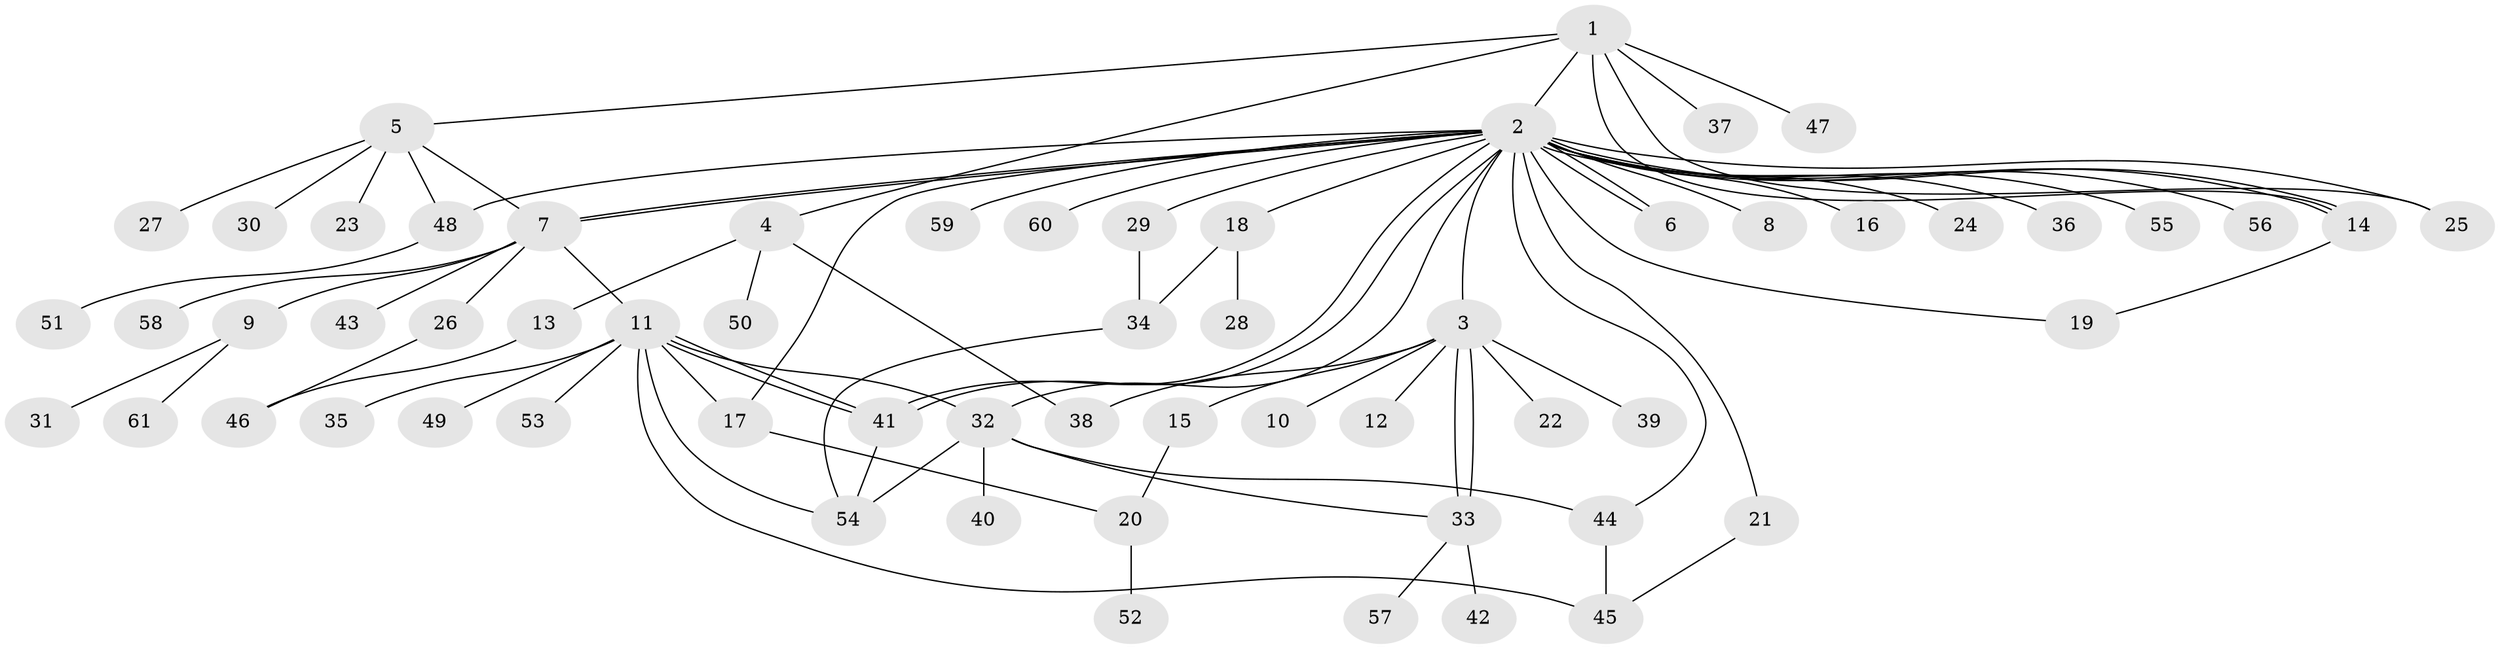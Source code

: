 // coarse degree distribution, {6: 0.046511627906976744, 19: 0.023255813953488372, 7: 0.023255813953488372, 3: 0.11627906976744186, 5: 0.023255813953488372, 1: 0.5581395348837209, 2: 0.13953488372093023, 8: 0.023255813953488372, 4: 0.046511627906976744}
// Generated by graph-tools (version 1.1) at 2025/50/03/04/25 22:50:37]
// undirected, 61 vertices, 85 edges
graph export_dot {
  node [color=gray90,style=filled];
  1;
  2;
  3;
  4;
  5;
  6;
  7;
  8;
  9;
  10;
  11;
  12;
  13;
  14;
  15;
  16;
  17;
  18;
  19;
  20;
  21;
  22;
  23;
  24;
  25;
  26;
  27;
  28;
  29;
  30;
  31;
  32;
  33;
  34;
  35;
  36;
  37;
  38;
  39;
  40;
  41;
  42;
  43;
  44;
  45;
  46;
  47;
  48;
  49;
  50;
  51;
  52;
  53;
  54;
  55;
  56;
  57;
  58;
  59;
  60;
  61;
  1 -- 2;
  1 -- 4;
  1 -- 5;
  1 -- 14;
  1 -- 25;
  1 -- 37;
  1 -- 47;
  2 -- 3;
  2 -- 6;
  2 -- 6;
  2 -- 7;
  2 -- 7;
  2 -- 8;
  2 -- 14;
  2 -- 14;
  2 -- 16;
  2 -- 17;
  2 -- 18;
  2 -- 19;
  2 -- 21;
  2 -- 24;
  2 -- 25;
  2 -- 29;
  2 -- 32;
  2 -- 36;
  2 -- 41;
  2 -- 41;
  2 -- 44;
  2 -- 48;
  2 -- 55;
  2 -- 56;
  2 -- 59;
  2 -- 60;
  3 -- 10;
  3 -- 12;
  3 -- 15;
  3 -- 22;
  3 -- 33;
  3 -- 33;
  3 -- 38;
  3 -- 39;
  4 -- 13;
  4 -- 38;
  4 -- 50;
  5 -- 7;
  5 -- 23;
  5 -- 27;
  5 -- 30;
  5 -- 48;
  7 -- 9;
  7 -- 11;
  7 -- 26;
  7 -- 43;
  7 -- 58;
  9 -- 31;
  9 -- 61;
  11 -- 17;
  11 -- 32;
  11 -- 35;
  11 -- 41;
  11 -- 41;
  11 -- 45;
  11 -- 49;
  11 -- 53;
  11 -- 54;
  13 -- 46;
  14 -- 19;
  15 -- 20;
  17 -- 20;
  18 -- 28;
  18 -- 34;
  20 -- 52;
  21 -- 45;
  26 -- 46;
  29 -- 34;
  32 -- 33;
  32 -- 40;
  32 -- 44;
  32 -- 54;
  33 -- 42;
  33 -- 57;
  34 -- 54;
  41 -- 54;
  44 -- 45;
  48 -- 51;
}
